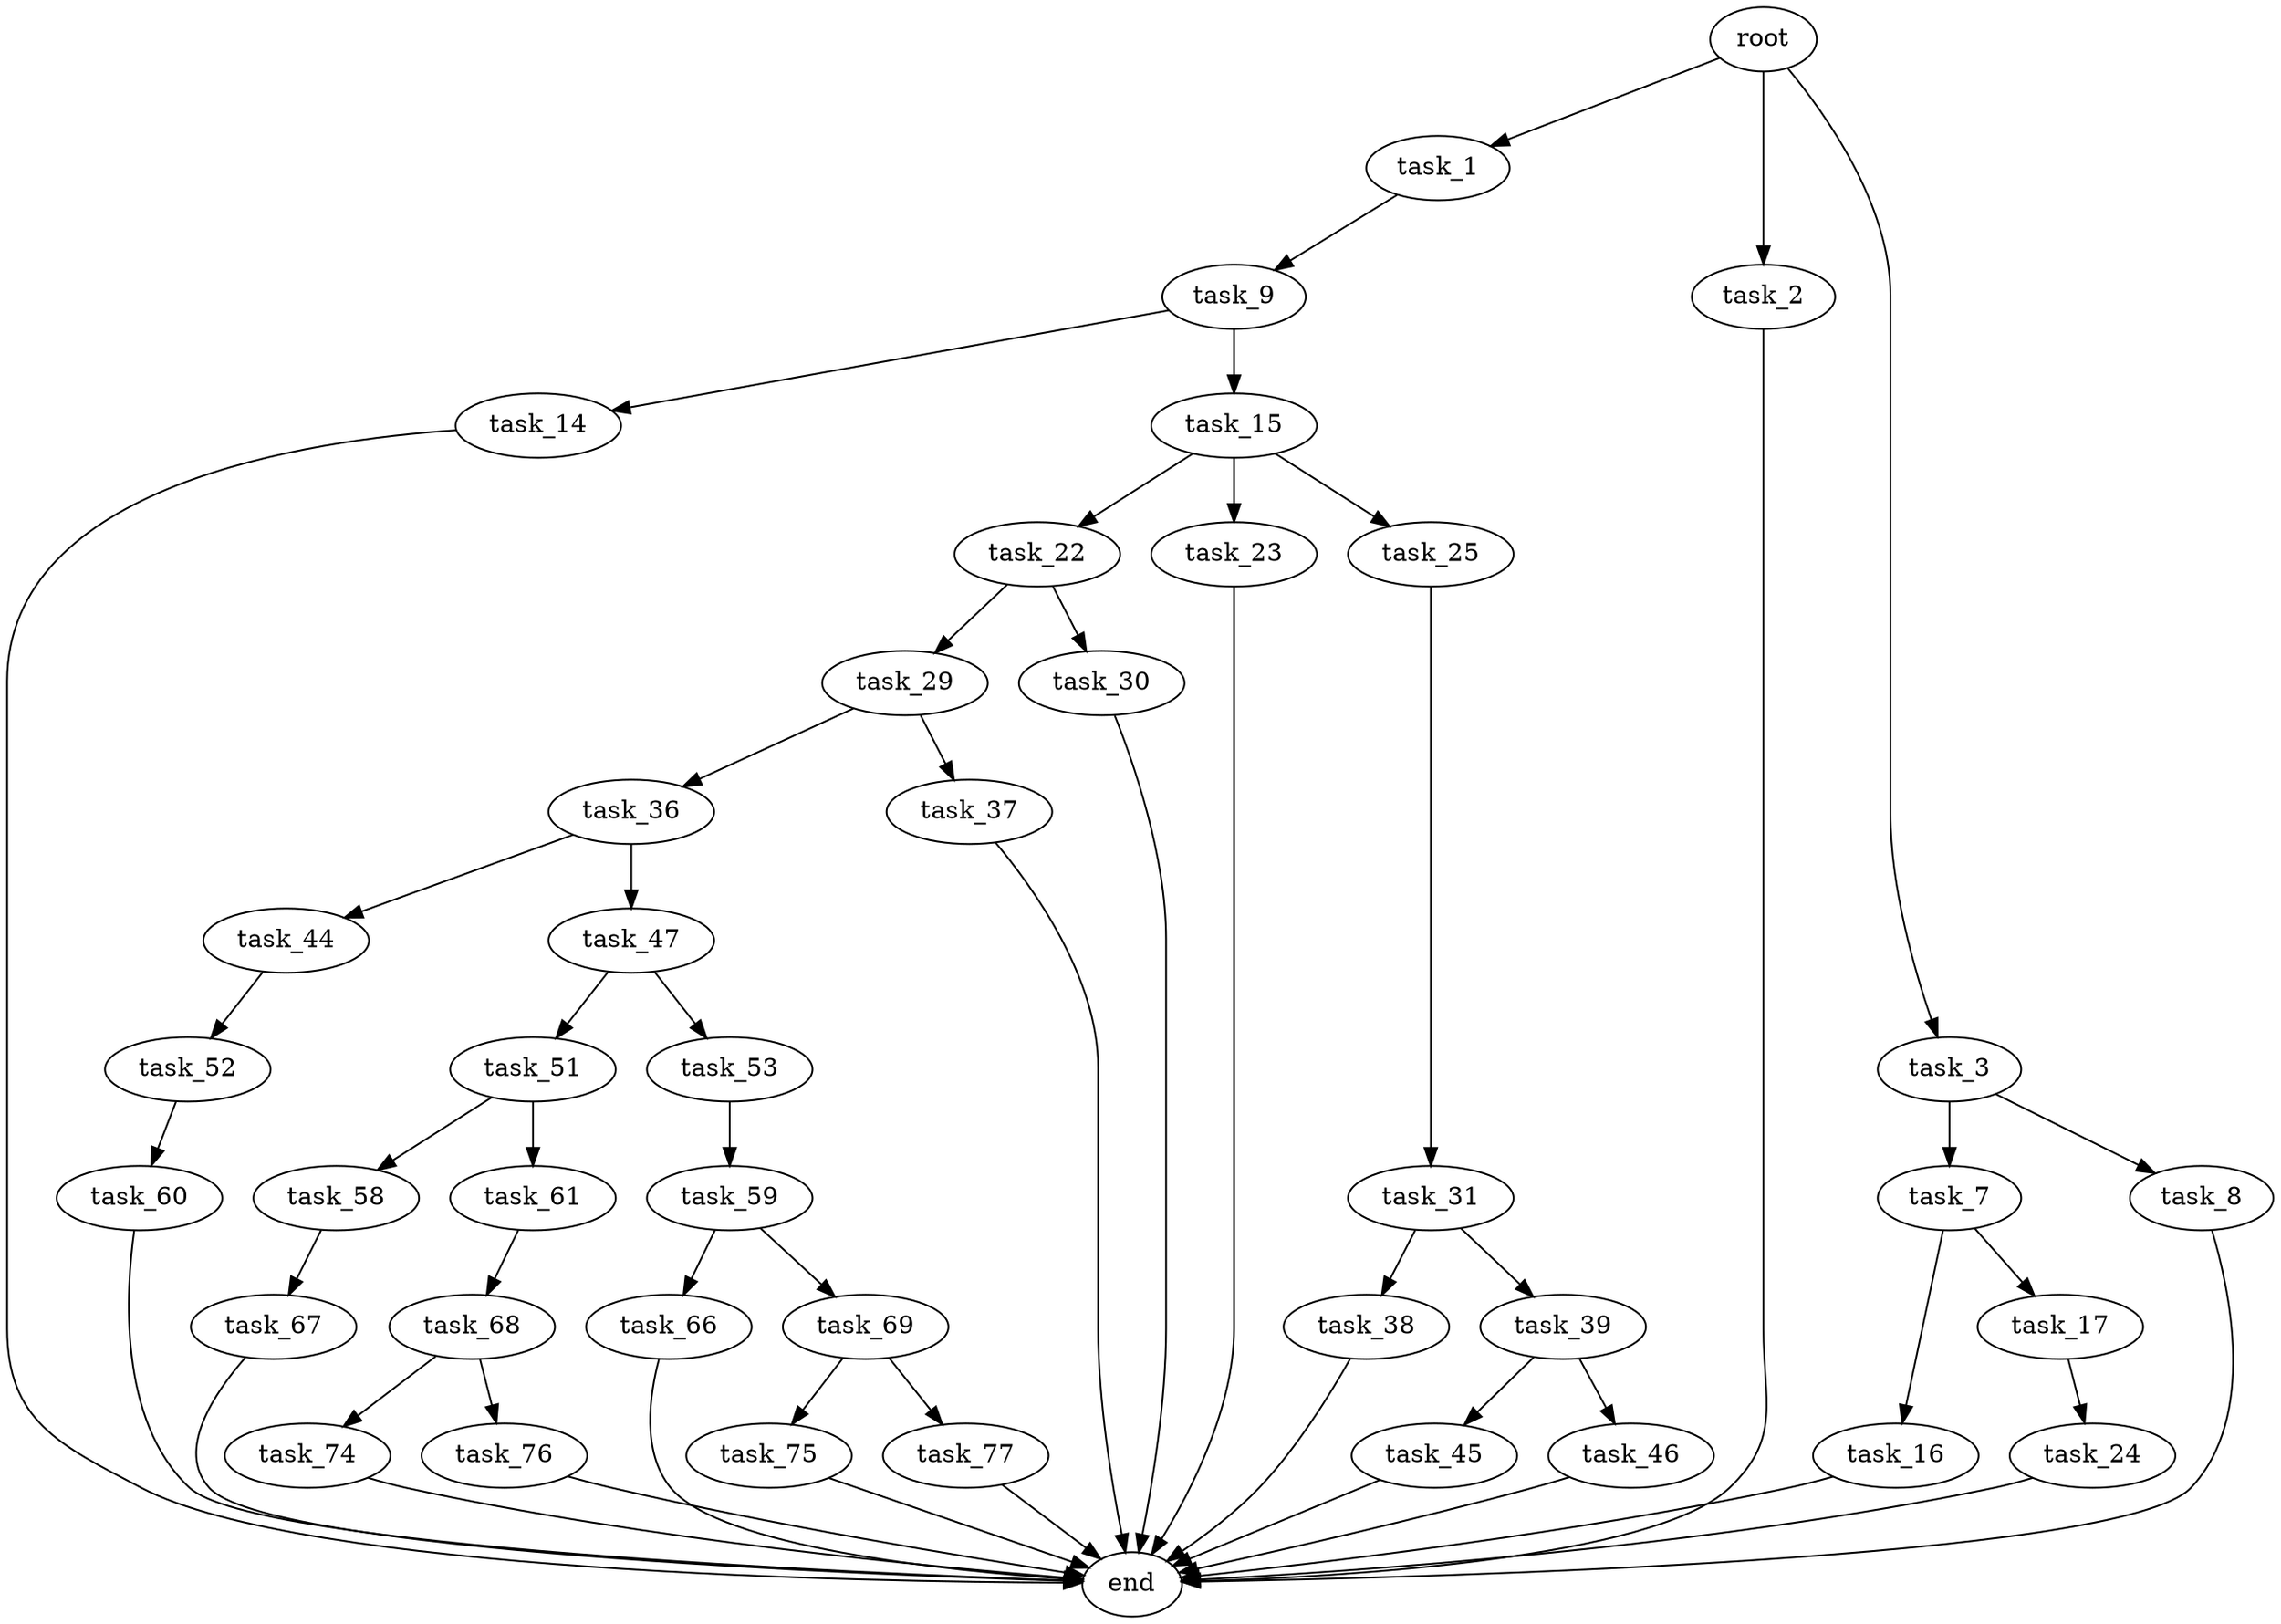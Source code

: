 digraph G {
  root [size="0.000000"];
  task_1 [size="782757789696.000000"];
  task_2 [size="38123030761.000000"];
  task_3 [size="549755813888.000000"];
  task_9 [size="554731059721.000000"];
  end [size="0.000000"];
  task_7 [size="368293445632.000000"];
  task_8 [size="549755813888.000000"];
  task_16 [size="1716907205.000000"];
  task_17 [size="602871261401.000000"];
  task_14 [size="134217728000.000000"];
  task_15 [size="158999684334.000000"];
  task_22 [size="326523045414.000000"];
  task_23 [size="9065364680.000000"];
  task_25 [size="549755813888.000000"];
  task_24 [size="510394700920.000000"];
  task_29 [size="186258771996.000000"];
  task_30 [size="90970113384.000000"];
  task_31 [size="782757789696.000000"];
  task_36 [size="231928233984.000000"];
  task_37 [size="18166611518.000000"];
  task_38 [size="8589934592.000000"];
  task_39 [size="20437481180.000000"];
  task_44 [size="13900042622.000000"];
  task_47 [size="137730179357.000000"];
  task_45 [size="198486342960.000000"];
  task_46 [size="28991029248.000000"];
  task_52 [size="28991029248.000000"];
  task_51 [size="641995339524.000000"];
  task_53 [size="12713392220.000000"];
  task_58 [size="782757789696.000000"];
  task_61 [size="23091855022.000000"];
  task_60 [size="231928233984.000000"];
  task_59 [size="231928233984.000000"];
  task_67 [size="31027359405.000000"];
  task_66 [size="351879729396.000000"];
  task_69 [size="518521867583.000000"];
  task_68 [size="7780813626.000000"];
  task_74 [size="1364072715.000000"];
  task_76 [size="8519855933.000000"];
  task_75 [size="1073741824000.000000"];
  task_77 [size="260558488837.000000"];

  root -> task_1 [size="1.000000"];
  root -> task_2 [size="1.000000"];
  root -> task_3 [size="1.000000"];
  task_1 -> task_9 [size="679477248.000000"];
  task_2 -> end [size="1.000000"];
  task_3 -> task_7 [size="536870912.000000"];
  task_3 -> task_8 [size="536870912.000000"];
  task_9 -> task_14 [size="679477248.000000"];
  task_9 -> task_15 [size="679477248.000000"];
  task_7 -> task_16 [size="411041792.000000"];
  task_7 -> task_17 [size="411041792.000000"];
  task_8 -> end [size="1.000000"];
  task_16 -> end [size="1.000000"];
  task_17 -> task_24 [size="679477248.000000"];
  task_14 -> end [size="1.000000"];
  task_15 -> task_22 [size="209715200.000000"];
  task_15 -> task_23 [size="209715200.000000"];
  task_15 -> task_25 [size="209715200.000000"];
  task_22 -> task_29 [size="411041792.000000"];
  task_22 -> task_30 [size="411041792.000000"];
  task_23 -> end [size="1.000000"];
  task_25 -> task_31 [size="536870912.000000"];
  task_24 -> end [size="1.000000"];
  task_29 -> task_36 [size="134217728.000000"];
  task_29 -> task_37 [size="134217728.000000"];
  task_30 -> end [size="1.000000"];
  task_31 -> task_38 [size="679477248.000000"];
  task_31 -> task_39 [size="679477248.000000"];
  task_36 -> task_44 [size="301989888.000000"];
  task_36 -> task_47 [size="301989888.000000"];
  task_37 -> end [size="1.000000"];
  task_38 -> end [size="1.000000"];
  task_39 -> task_45 [size="536870912.000000"];
  task_39 -> task_46 [size="536870912.000000"];
  task_44 -> task_52 [size="536870912.000000"];
  task_47 -> task_51 [size="411041792.000000"];
  task_47 -> task_53 [size="411041792.000000"];
  task_45 -> end [size="1.000000"];
  task_46 -> end [size="1.000000"];
  task_52 -> task_60 [size="75497472.000000"];
  task_51 -> task_58 [size="838860800.000000"];
  task_51 -> task_61 [size="838860800.000000"];
  task_53 -> task_59 [size="536870912.000000"];
  task_58 -> task_67 [size="679477248.000000"];
  task_61 -> task_68 [size="33554432.000000"];
  task_60 -> end [size="1.000000"];
  task_59 -> task_66 [size="301989888.000000"];
  task_59 -> task_69 [size="301989888.000000"];
  task_67 -> end [size="1.000000"];
  task_66 -> end [size="1.000000"];
  task_69 -> task_75 [size="411041792.000000"];
  task_69 -> task_77 [size="411041792.000000"];
  task_68 -> task_74 [size="134217728.000000"];
  task_68 -> task_76 [size="134217728.000000"];
  task_74 -> end [size="1.000000"];
  task_76 -> end [size="1.000000"];
  task_75 -> end [size="1.000000"];
  task_77 -> end [size="1.000000"];
}
